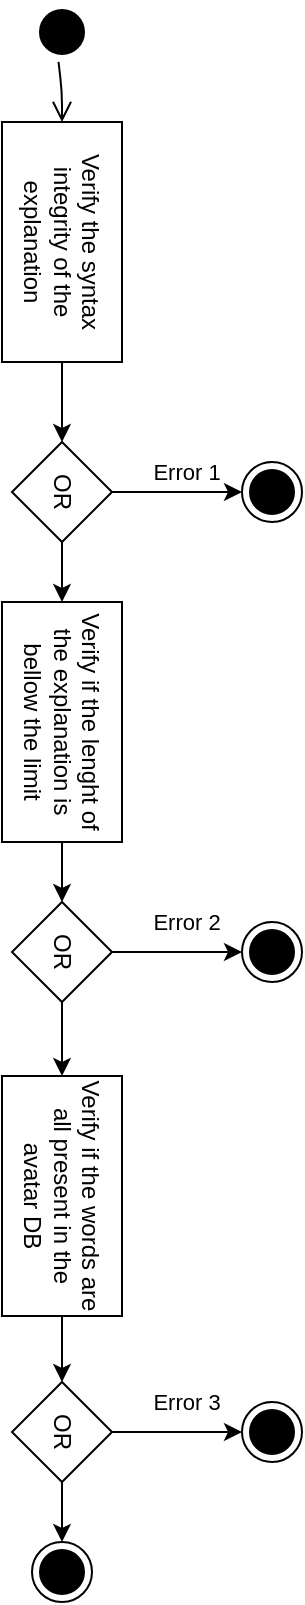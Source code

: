<mxfile version="13.7.7" type="device"><diagram id="CwWsbhPDtxxZaJXfV12A" name="Page-1"><mxGraphModel dx="1422" dy="831" grid="1" gridSize="10" guides="1" tooltips="1" connect="1" arrows="1" fold="1" page="1" pageScale="1" pageWidth="827" pageHeight="1169" math="0" shadow="0"><root><mxCell id="0"/><mxCell id="1" parent="0"/><mxCell id="NgxsHUVpw1s7tGEg42Pa-4" value="" style="ellipse;html=1;shape=startState;fillColor=#000000;strokeColor=#000000;rotation=90;" parent="1" vertex="1"><mxGeometry x="145" y="30" width="30" height="30" as="geometry"/></mxCell><mxCell id="NgxsHUVpw1s7tGEg42Pa-5" value="" style="edgeStyle=orthogonalEdgeStyle;html=1;verticalAlign=bottom;endArrow=open;endSize=8;strokeColor=#000000;entryX=0;entryY=0.5;entryDx=0;entryDy=0;rotation=90;" parent="1" source="NgxsHUVpw1s7tGEg42Pa-4" target="NgxsHUVpw1s7tGEg42Pa-33" edge="1"><mxGeometry relative="1" as="geometry"><mxPoint x="160" y="110" as="targetPoint"/></mxGeometry></mxCell><mxCell id="NgxsHUVpw1s7tGEg42Pa-6" value="" style="ellipse;html=1;shape=endState;fillColor=#000000;strokeColor=#000000;rotation=90;" parent="1" vertex="1"><mxGeometry x="250" y="490" width="30" height="30" as="geometry"/></mxCell><mxCell id="NgxsHUVpw1s7tGEg42Pa-9" style="edgeStyle=orthogonalEdgeStyle;rounded=0;orthogonalLoop=1;jettySize=auto;html=1;strokeColor=#000000;rotation=90;" parent="1" source="NgxsHUVpw1s7tGEg42Pa-7" target="NgxsHUVpw1s7tGEg42Pa-8" edge="1"><mxGeometry relative="1" as="geometry"/></mxCell><mxCell id="NgxsHUVpw1s7tGEg42Pa-7" value="Verify if the lenght of the explanation is bellow the limit" style="rounded=0;whiteSpace=wrap;html=1;strokeColor=#000000;rotation=90;" parent="1" vertex="1"><mxGeometry x="100" y="360" width="120" height="60" as="geometry"/></mxCell><mxCell id="NgxsHUVpw1s7tGEg42Pa-10" value="Error 2" style="edgeStyle=orthogonalEdgeStyle;rounded=0;orthogonalLoop=1;jettySize=auto;html=1;strokeColor=#000000;rotation=90;" parent="1" source="NgxsHUVpw1s7tGEg42Pa-8" target="NgxsHUVpw1s7tGEg42Pa-6" edge="1"><mxGeometry x="0.13" y="15" relative="1" as="geometry"><mxPoint as="offset"/></mxGeometry></mxCell><mxCell id="NgxsHUVpw1s7tGEg42Pa-12" value="" style="edgeStyle=orthogonalEdgeStyle;rounded=0;orthogonalLoop=1;jettySize=auto;html=1;strokeColor=#000000;rotation=90;" parent="1" source="NgxsHUVpw1s7tGEg42Pa-8" target="NgxsHUVpw1s7tGEg42Pa-13" edge="1"><mxGeometry relative="1" as="geometry"><mxPoint x="160" y="630" as="targetPoint"/></mxGeometry></mxCell><mxCell id="NgxsHUVpw1s7tGEg42Pa-8" value="OR" style="rhombus;whiteSpace=wrap;html=1;strokeColor=#000000;rotation=90;" parent="1" vertex="1"><mxGeometry x="135" y="480" width="50" height="50" as="geometry"/></mxCell><mxCell id="NgxsHUVpw1s7tGEg42Pa-13" value="Verify if the words are all present in the avatar DB" style="rounded=0;whiteSpace=wrap;html=1;strokeColor=#000000;rotation=90;" parent="1" vertex="1"><mxGeometry x="100" y="597" width="120" height="60" as="geometry"/></mxCell><mxCell id="NgxsHUVpw1s7tGEg42Pa-14" value="" style="ellipse;html=1;shape=endState;fillColor=#000000;strokeColor=#000000;rotation=90;" parent="1" vertex="1"><mxGeometry x="250" y="730" width="30" height="30" as="geometry"/></mxCell><mxCell id="NgxsHUVpw1s7tGEg42Pa-15" style="edgeStyle=orthogonalEdgeStyle;rounded=0;orthogonalLoop=1;jettySize=auto;html=1;strokeColor=#000000;rotation=90;" parent="1" source="NgxsHUVpw1s7tGEg42Pa-13" target="NgxsHUVpw1s7tGEg42Pa-18" edge="1"><mxGeometry relative="1" as="geometry"><mxPoint x="150" y="700" as="sourcePoint"/></mxGeometry></mxCell><mxCell id="NgxsHUVpw1s7tGEg42Pa-16" value="Error 3" style="edgeStyle=orthogonalEdgeStyle;rounded=0;orthogonalLoop=1;jettySize=auto;html=1;strokeColor=#000000;rotation=90;" parent="1" source="NgxsHUVpw1s7tGEg42Pa-18" target="NgxsHUVpw1s7tGEg42Pa-14" edge="1"><mxGeometry x="0.13" y="15" relative="1" as="geometry"><mxPoint x="255" y="785" as="targetPoint"/><mxPoint as="offset"/></mxGeometry></mxCell><mxCell id="NgxsHUVpw1s7tGEg42Pa-20" value="" style="edgeStyle=orthogonalEdgeStyle;rounded=0;orthogonalLoop=1;jettySize=auto;html=1;strokeColor=#000000;rotation=90;" parent="1" source="NgxsHUVpw1s7tGEg42Pa-18" target="NgxsHUVpw1s7tGEg42Pa-39" edge="1"><mxGeometry relative="1" as="geometry"><mxPoint x="160" y="860" as="targetPoint"/></mxGeometry></mxCell><mxCell id="NgxsHUVpw1s7tGEg42Pa-18" value="OR" style="rhombus;whiteSpace=wrap;html=1;strokeColor=#000000;direction=south;rotation=90;" parent="1" vertex="1"><mxGeometry x="135" y="720" width="50" height="50" as="geometry"/></mxCell><mxCell id="NgxsHUVpw1s7tGEg42Pa-32" value="" style="edgeStyle=orthogonalEdgeStyle;rounded=0;orthogonalLoop=1;jettySize=auto;html=1;strokeColor=#000000;rotation=90;" parent="1" source="NgxsHUVpw1s7tGEg42Pa-33" target="NgxsHUVpw1s7tGEg42Pa-35" edge="1"><mxGeometry relative="1" as="geometry"><mxPoint x="160" y="260" as="targetPoint"/></mxGeometry></mxCell><mxCell id="NgxsHUVpw1s7tGEg42Pa-33" value="Verify the syntax integrity of the explanation" style="rounded=0;whiteSpace=wrap;html=1;strokeColor=#000000;rotation=90;" parent="1" vertex="1"><mxGeometry x="100" y="120" width="120" height="60" as="geometry"/></mxCell><mxCell id="NgxsHUVpw1s7tGEg42Pa-34" value="Error 1" style="edgeStyle=orthogonalEdgeStyle;rounded=0;orthogonalLoop=1;jettySize=auto;html=1;strokeColor=#000000;rotation=90;entryX=0.5;entryY=1;entryDx=0;entryDy=0;" parent="1" source="NgxsHUVpw1s7tGEg42Pa-35" target="NgxsHUVpw1s7tGEg42Pa-40" edge="1"><mxGeometry x="0.13" y="10" relative="1" as="geometry"><mxPoint x="255" y="280" as="targetPoint"/><mxPoint as="offset"/></mxGeometry></mxCell><mxCell id="NgxsHUVpw1s7tGEg42Pa-38" style="edgeStyle=orthogonalEdgeStyle;rounded=0;orthogonalLoop=1;jettySize=auto;html=1;strokeColor=#000000;rotation=90;" parent="1" source="NgxsHUVpw1s7tGEg42Pa-35" target="NgxsHUVpw1s7tGEg42Pa-7" edge="1"><mxGeometry relative="1" as="geometry"/></mxCell><mxCell id="NgxsHUVpw1s7tGEg42Pa-35" value="OR" style="rhombus;whiteSpace=wrap;html=1;strokeColor=#000000;direction=south;rotation=90;" parent="1" vertex="1"><mxGeometry x="135" y="250" width="50" height="50" as="geometry"/></mxCell><mxCell id="NgxsHUVpw1s7tGEg42Pa-39" value="" style="ellipse;html=1;shape=endState;fillColor=#000000;strokeColor=#000000;direction=south;rotation=90;" parent="1" vertex="1"><mxGeometry x="145" y="800" width="30" height="30" as="geometry"/></mxCell><mxCell id="NgxsHUVpw1s7tGEg42Pa-40" value="" style="ellipse;html=1;shape=endState;fillColor=#000000;strokeColor=#000000;rotation=90;" parent="1" vertex="1"><mxGeometry x="250" y="260" width="30" height="30" as="geometry"/></mxCell></root></mxGraphModel></diagram></mxfile>